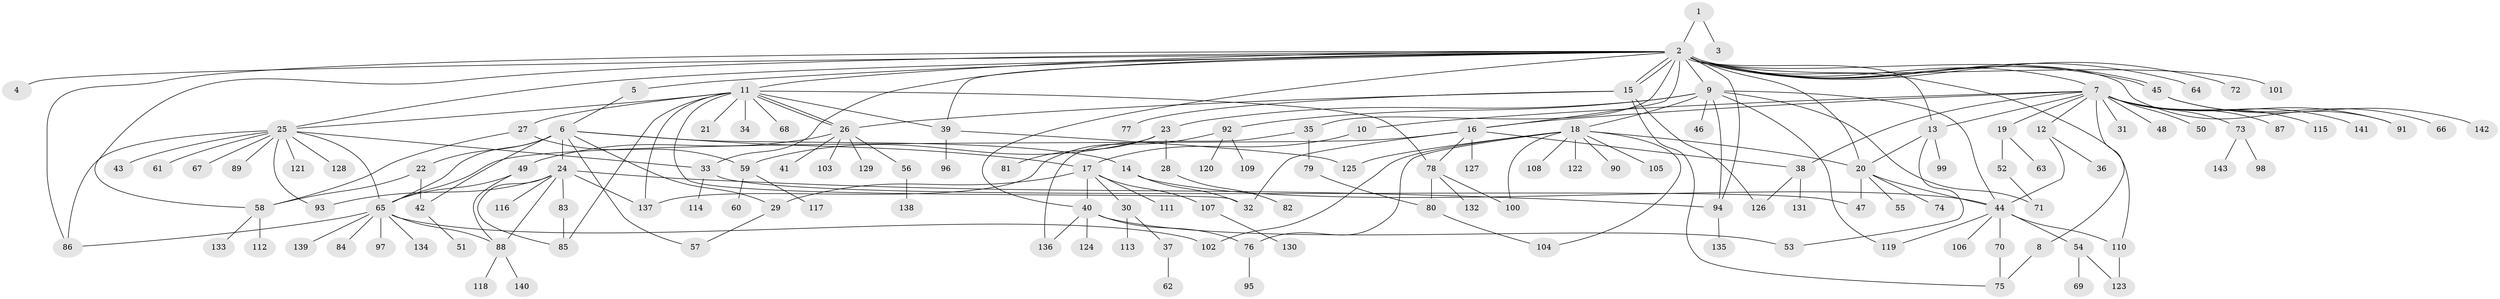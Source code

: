 // Generated by graph-tools (version 1.1) at 2025/46/03/09/25 04:46:46]
// undirected, 143 vertices, 199 edges
graph export_dot {
graph [start="1"]
  node [color=gray90,style=filled];
  1;
  2;
  3;
  4;
  5;
  6;
  7;
  8;
  9;
  10;
  11;
  12;
  13;
  14;
  15;
  16;
  17;
  18;
  19;
  20;
  21;
  22;
  23;
  24;
  25;
  26;
  27;
  28;
  29;
  30;
  31;
  32;
  33;
  34;
  35;
  36;
  37;
  38;
  39;
  40;
  41;
  42;
  43;
  44;
  45;
  46;
  47;
  48;
  49;
  50;
  51;
  52;
  53;
  54;
  55;
  56;
  57;
  58;
  59;
  60;
  61;
  62;
  63;
  64;
  65;
  66;
  67;
  68;
  69;
  70;
  71;
  72;
  73;
  74;
  75;
  76;
  77;
  78;
  79;
  80;
  81;
  82;
  83;
  84;
  85;
  86;
  87;
  88;
  89;
  90;
  91;
  92;
  93;
  94;
  95;
  96;
  97;
  98;
  99;
  100;
  101;
  102;
  103;
  104;
  105;
  106;
  107;
  108;
  109;
  110;
  111;
  112;
  113;
  114;
  115;
  116;
  117;
  118;
  119;
  120;
  121;
  122;
  123;
  124;
  125;
  126;
  127;
  128;
  129;
  130;
  131;
  132;
  133;
  134;
  135;
  136;
  137;
  138;
  139;
  140;
  141;
  142;
  143;
  1 -- 2;
  1 -- 3;
  2 -- 4;
  2 -- 5;
  2 -- 7;
  2 -- 9;
  2 -- 11;
  2 -- 13;
  2 -- 15;
  2 -- 15;
  2 -- 16;
  2 -- 20;
  2 -- 25;
  2 -- 33;
  2 -- 35;
  2 -- 39;
  2 -- 40;
  2 -- 45;
  2 -- 45;
  2 -- 58;
  2 -- 64;
  2 -- 72;
  2 -- 86;
  2 -- 91;
  2 -- 94;
  2 -- 101;
  2 -- 110;
  5 -- 6;
  6 -- 14;
  6 -- 17;
  6 -- 22;
  6 -- 24;
  6 -- 29;
  6 -- 42;
  6 -- 57;
  6 -- 65;
  7 -- 8;
  7 -- 10;
  7 -- 12;
  7 -- 13;
  7 -- 16;
  7 -- 19;
  7 -- 31;
  7 -- 38;
  7 -- 48;
  7 -- 50;
  7 -- 73;
  7 -- 87;
  7 -- 91;
  7 -- 115;
  7 -- 141;
  8 -- 75;
  9 -- 18;
  9 -- 23;
  9 -- 44;
  9 -- 46;
  9 -- 71;
  9 -- 92;
  9 -- 94;
  9 -- 119;
  10 -- 17;
  11 -- 21;
  11 -- 25;
  11 -- 26;
  11 -- 26;
  11 -- 27;
  11 -- 32;
  11 -- 34;
  11 -- 39;
  11 -- 68;
  11 -- 78;
  11 -- 85;
  11 -- 137;
  12 -- 36;
  12 -- 44;
  13 -- 20;
  13 -- 53;
  13 -- 99;
  14 -- 32;
  14 -- 44;
  15 -- 26;
  15 -- 75;
  15 -- 77;
  15 -- 126;
  16 -- 32;
  16 -- 38;
  16 -- 65;
  16 -- 78;
  16 -- 127;
  17 -- 29;
  17 -- 30;
  17 -- 40;
  17 -- 107;
  17 -- 111;
  18 -- 20;
  18 -- 76;
  18 -- 90;
  18 -- 100;
  18 -- 102;
  18 -- 104;
  18 -- 105;
  18 -- 108;
  18 -- 122;
  18 -- 125;
  19 -- 52;
  19 -- 63;
  20 -- 44;
  20 -- 47;
  20 -- 55;
  20 -- 74;
  22 -- 42;
  22 -- 58;
  23 -- 28;
  23 -- 59;
  23 -- 81;
  24 -- 83;
  24 -- 85;
  24 -- 88;
  24 -- 93;
  24 -- 94;
  24 -- 116;
  24 -- 137;
  25 -- 33;
  25 -- 43;
  25 -- 61;
  25 -- 65;
  25 -- 67;
  25 -- 86;
  25 -- 89;
  25 -- 93;
  25 -- 121;
  25 -- 128;
  26 -- 41;
  26 -- 49;
  26 -- 56;
  26 -- 103;
  26 -- 129;
  27 -- 58;
  27 -- 59;
  28 -- 82;
  29 -- 57;
  30 -- 37;
  30 -- 113;
  33 -- 47;
  33 -- 114;
  35 -- 79;
  35 -- 136;
  37 -- 62;
  38 -- 126;
  38 -- 131;
  39 -- 96;
  39 -- 125;
  40 -- 53;
  40 -- 76;
  40 -- 124;
  40 -- 136;
  42 -- 51;
  44 -- 54;
  44 -- 70;
  44 -- 106;
  44 -- 110;
  44 -- 119;
  45 -- 66;
  45 -- 142;
  49 -- 65;
  49 -- 88;
  52 -- 71;
  54 -- 69;
  54 -- 123;
  56 -- 138;
  58 -- 112;
  58 -- 133;
  59 -- 60;
  59 -- 117;
  65 -- 84;
  65 -- 86;
  65 -- 88;
  65 -- 97;
  65 -- 102;
  65 -- 134;
  65 -- 139;
  70 -- 75;
  73 -- 98;
  73 -- 143;
  76 -- 95;
  78 -- 80;
  78 -- 100;
  78 -- 132;
  79 -- 80;
  80 -- 104;
  83 -- 85;
  88 -- 118;
  88 -- 140;
  92 -- 109;
  92 -- 120;
  92 -- 137;
  94 -- 135;
  107 -- 130;
  110 -- 123;
}
